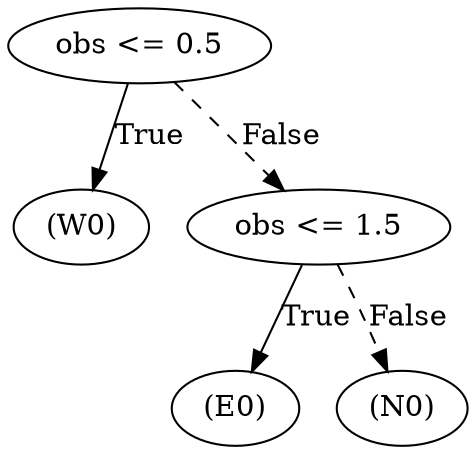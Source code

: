 digraph {
0 [label="obs <= 0.5"];
1 [label="(W0)"];
0 -> 1 [label="True"];
2 [label="obs <= 1.5"];
3 [label="(E0)"];
2 -> 3 [label="True"];
4 [label="(N0)"];
2 -> 4 [style="dashed", label="False"];
0 -> 2 [style="dashed", label="False"];

}